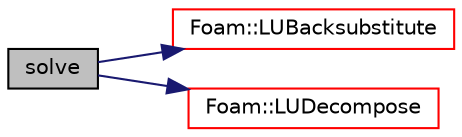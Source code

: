 digraph "solve"
{
  bgcolor="transparent";
  edge [fontname="Helvetica",fontsize="10",labelfontname="Helvetica",labelfontsize="10"];
  node [fontname="Helvetica",fontsize="10",shape=record];
  rankdir="LR";
  Node1 [label="solve",height=0.2,width=0.4,color="black", fillcolor="grey75", style="filled", fontcolor="black"];
  Node1 -> Node2 [color="midnightblue",fontsize="10",style="solid",fontname="Helvetica"];
  Node2 [label="Foam::LUBacksubstitute",height=0.2,width=0.4,color="red",URL="$a10725.html#a3a4fbcdd330a7cdba4ce12676ad9cb3e",tooltip="LU back-substitution with given source, returning the solution. "];
  Node1 -> Node3 [color="midnightblue",fontsize="10",style="solid",fontname="Helvetica"];
  Node3 [label="Foam::LUDecompose",height=0.2,width=0.4,color="red",URL="$a10725.html#a4c90a8a26de44c9bed71aef2138ce997",tooltip="LU decompose the matrix with pivoting. "];
}

